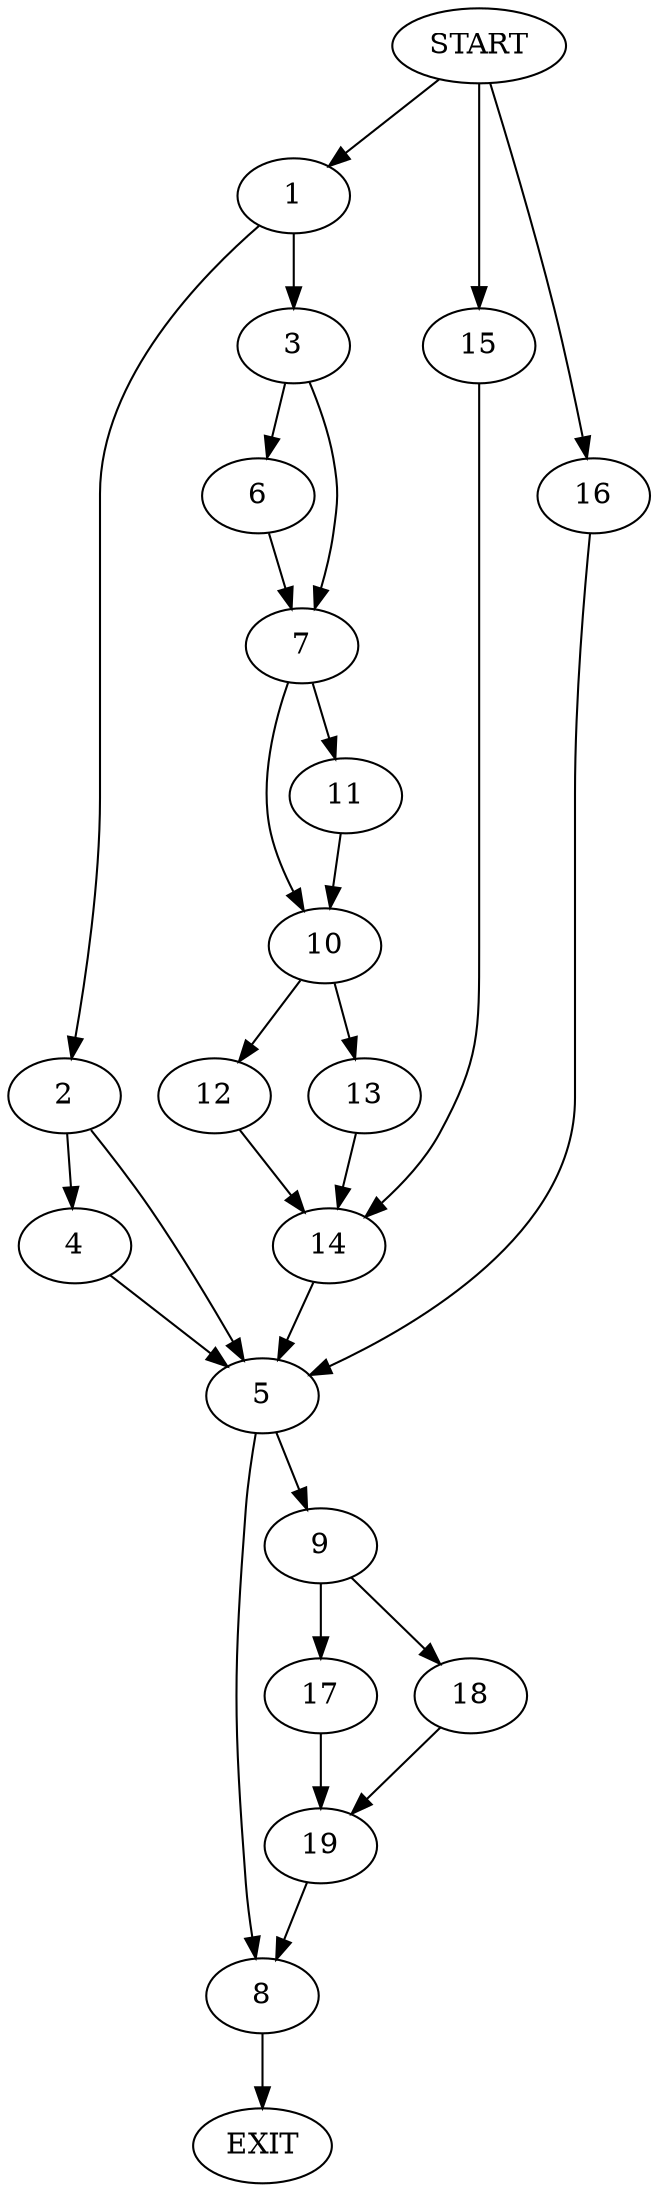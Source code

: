 digraph {
0 [label="START"]
20 [label="EXIT"]
0 -> 1
1 -> 2
1 -> 3
2 -> 4
2 -> 5
3 -> 6
3 -> 7
5 -> 8
5 -> 9
4 -> 5
7 -> 10
7 -> 11
6 -> 7
11 -> 10
10 -> 12
10 -> 13
13 -> 14
12 -> 14
14 -> 5
0 -> 15
15 -> 14
0 -> 16
16 -> 5
9 -> 17
9 -> 18
8 -> 20
17 -> 19
18 -> 19
19 -> 8
}
